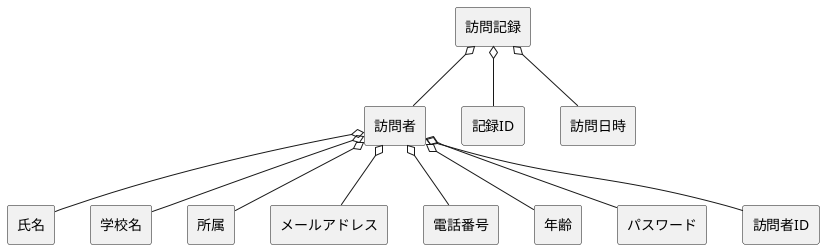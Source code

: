 @startuml Web訪問者システムドメインモデル図
skinparam componentStyle rectangle

[訪問者] o-- [氏名]
[訪問者] o-- [学校名]
[訪問者] o-- [所属]
[訪問者] o-- [メールアドレス]
[訪問者] o-- [電話番号]
[訪問者] o-- [年齢]
[訪問者] o-- [パスワード]
[訪問者] o-- [訪問者ID]

[訪問記録] o-- [記録ID]
[訪問記録] o-- [訪問日時]
[訪問記録] o-- [訪問者]

@enduml